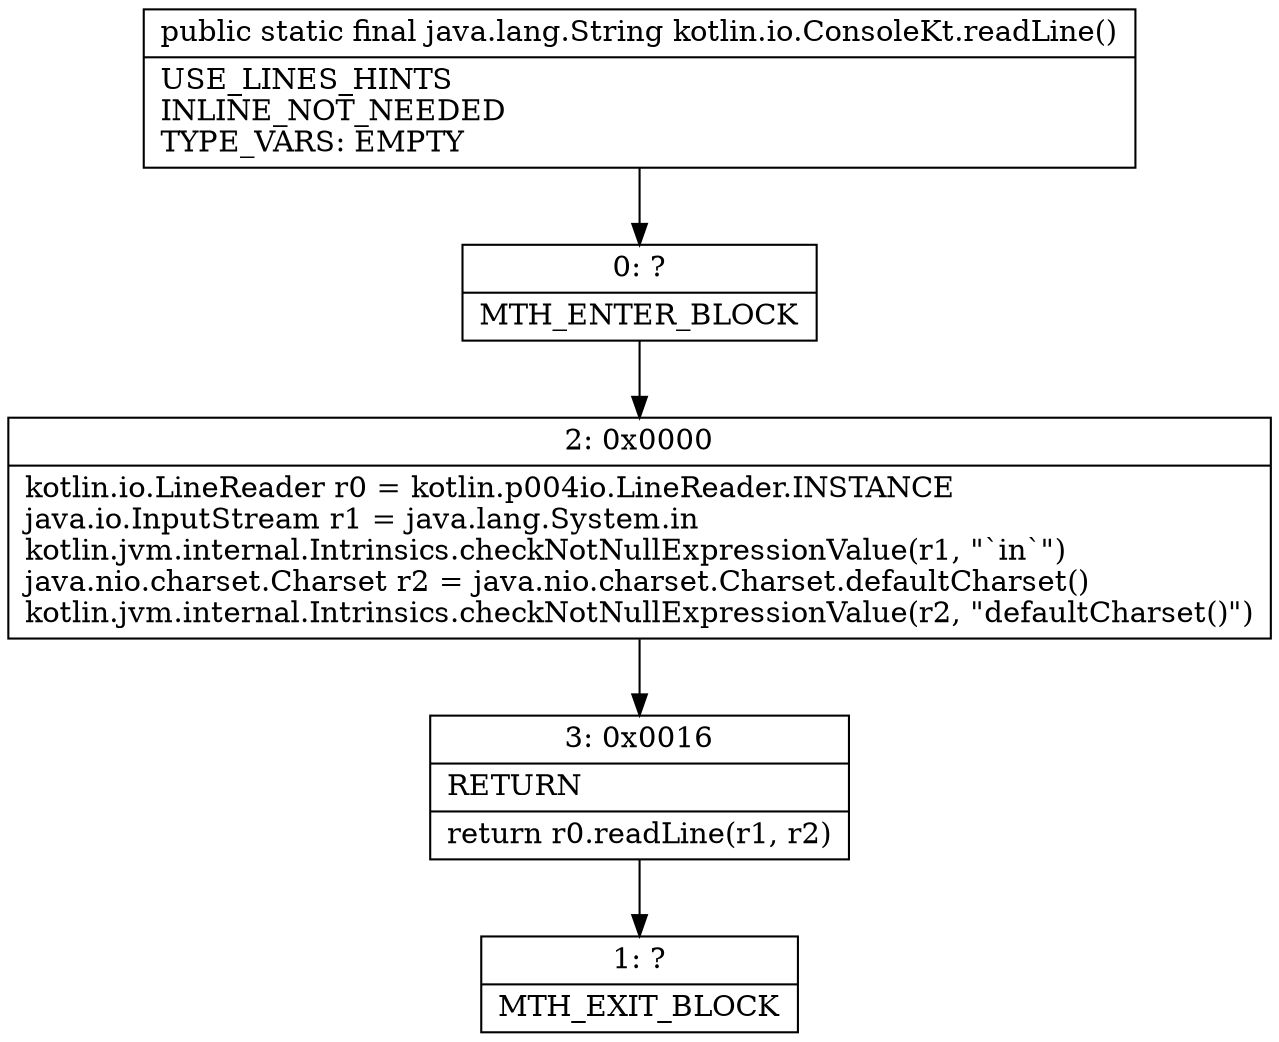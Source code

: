 digraph "CFG forkotlin.io.ConsoleKt.readLine()Ljava\/lang\/String;" {
Node_0 [shape=record,label="{0\:\ ?|MTH_ENTER_BLOCK\l}"];
Node_2 [shape=record,label="{2\:\ 0x0000|kotlin.io.LineReader r0 = kotlin.p004io.LineReader.INSTANCE\ljava.io.InputStream r1 = java.lang.System.in\lkotlin.jvm.internal.Intrinsics.checkNotNullExpressionValue(r1, \"`in`\")\ljava.nio.charset.Charset r2 = java.nio.charset.Charset.defaultCharset()\lkotlin.jvm.internal.Intrinsics.checkNotNullExpressionValue(r2, \"defaultCharset()\")\l}"];
Node_3 [shape=record,label="{3\:\ 0x0016|RETURN\l|return r0.readLine(r1, r2)\l}"];
Node_1 [shape=record,label="{1\:\ ?|MTH_EXIT_BLOCK\l}"];
MethodNode[shape=record,label="{public static final java.lang.String kotlin.io.ConsoleKt.readLine()  | USE_LINES_HINTS\lINLINE_NOT_NEEDED\lTYPE_VARS: EMPTY\l}"];
MethodNode -> Node_0;Node_0 -> Node_2;
Node_2 -> Node_3;
Node_3 -> Node_1;
}

